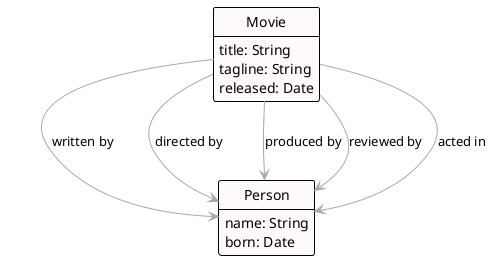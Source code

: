 @startuml  
hide circle
hide empty members

skinparam class {
    BackgroundColor Snow
    ArrowColor DarkGray
    BorderColor Black
    BorderThickness 1    
}


class Movie  {
    title: String
    tagline: String
    released: Date
}

class Person {
    name: String
    born: Date
}

Movie --> Person: written by
Movie --> Person: directed by
Movie --> Person: produced by
Movie --> Person: reviewed by
Movie --> Person: acted in